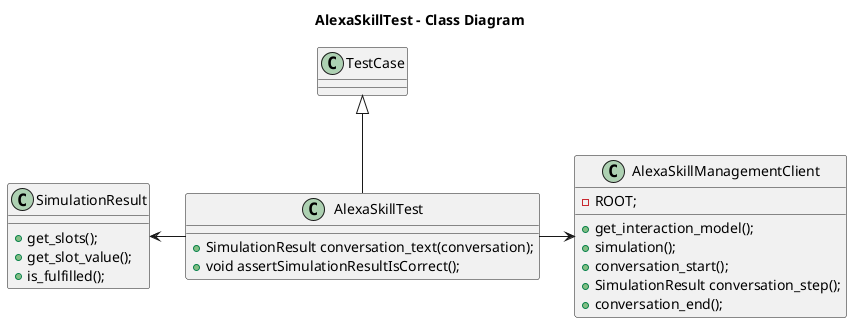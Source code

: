 @startuml

title AlexaSkillTest - Class Diagram


class AlexaSkillManagementClient {
    -ROOT;
    +get_interaction_model();
    +simulation();
    +conversation_start();
    +SimulationResult conversation_step();
    +conversation_end();
}

class TestCase {
}

class SimulationResult {
    +get_slots();
    +get_slot_value();
    +is_fulfilled();
}

class AlexaSkillTest {
    +SimulationResult conversation_text(conversation);
    +void assertSimulationResultIsCorrect();
}

TestCase <|-down- AlexaSkillTest
AlexaSkillTest -left-> SimulationResult
AlexaSkillTest -right-> AlexaSkillManagementClient

@enduml
